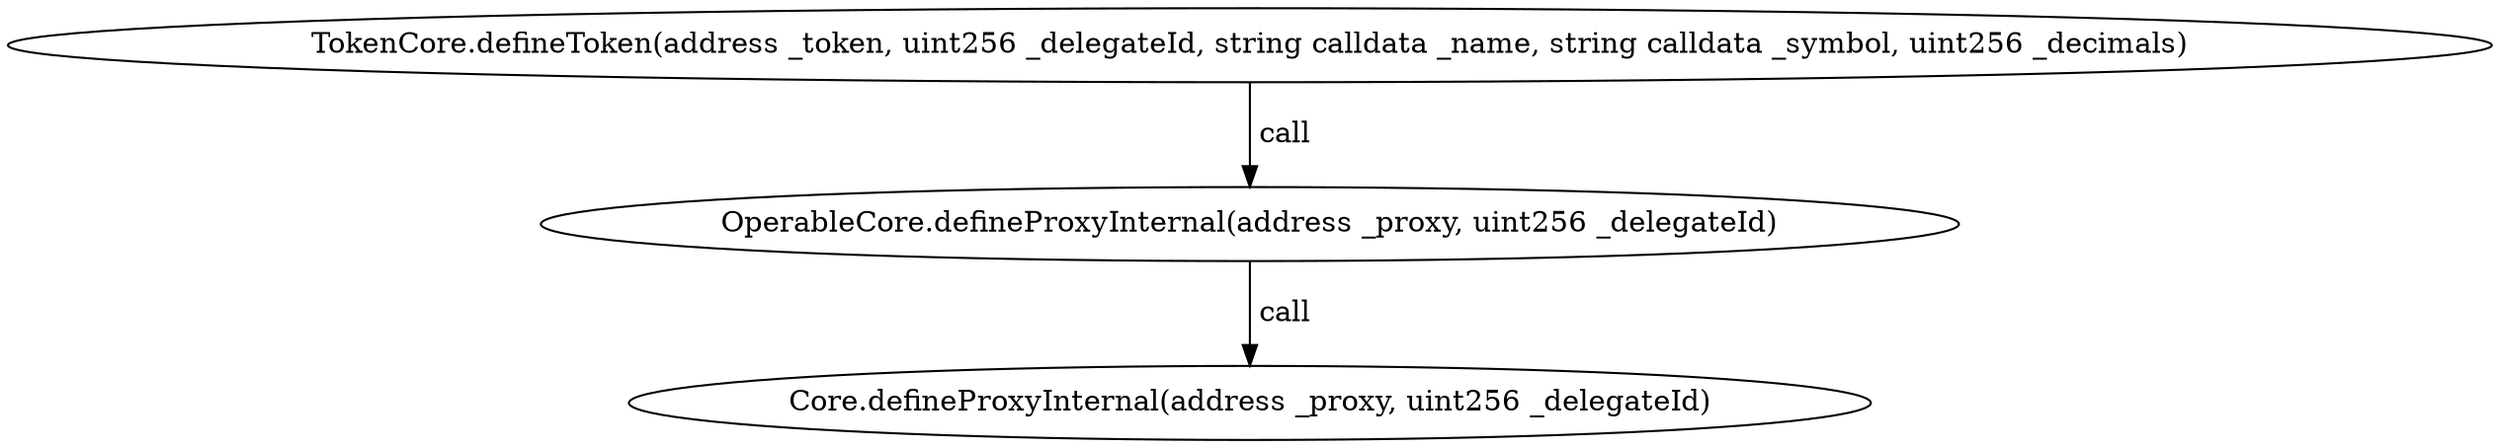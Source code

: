digraph "" {
	graph [bb="0,0,1019.7,213.6"];
	node [label="\N"];
	"TokenCore.defineToken(address _token, uint256 _delegateId, string calldata _name, string calldata _symbol, uint256 _decimals)"	 [height=0.5,
		pos="509.84,195.6",
		width=14.162];
	"OperableCore.defineProxyInternal(address _proxy, uint256 _delegateId)"	 [height=0.5,
		pos="509.84,106.8",
		width=8.1051];
	"TokenCore.defineToken(address _token, uint256 _delegateId, string calldata _name, string calldata _symbol, uint256 _decimals)" -> "OperableCore.defineProxyInternal(address _proxy, uint256 _delegateId)" [key=call,
	label=" call",
	lp="521.7,151.2",
	pos="e,509.84,124.87 509.84,177.2 509.84,165.09 509.84,149.01 509.84,135.27"];
"Core.defineProxyInternal(address _proxy, uint256 _delegateId)" [height=0.5,
	pos="509.84,18",
	width=7.1222];
"OperableCore.defineProxyInternal(address _proxy, uint256 _delegateId)" -> "Core.defineProxyInternal(address _proxy, uint256 _delegateId)" [key=call,
label=" call",
lp="521.7,62.4",
pos="e,509.84,36.072 509.84,88.401 509.84,76.295 509.84,60.208 509.84,46.467"];
}
digraph "" {
	graph [bb="0,0,1019.7,213.6"];
	node [label="\N"];
	"TokenCore.defineToken(address _token, uint256 _delegateId, string calldata _name, string calldata _symbol, uint256 _decimals)"	 [height=0.5,
		pos="509.84,195.6",
		width=14.162];
	"OperableCore.defineProxyInternal(address _proxy, uint256 _delegateId)"	 [height=0.5,
		pos="509.84,106.8",
		width=8.1051];
	"TokenCore.defineToken(address _token, uint256 _delegateId, string calldata _name, string calldata _symbol, uint256 _decimals)" -> "OperableCore.defineProxyInternal(address _proxy, uint256 _delegateId)" [key=call,
	label=" call",
	lp="521.7,151.2",
	pos="e,509.84,124.87 509.84,177.2 509.84,165.09 509.84,149.01 509.84,135.27"];
"Core.defineProxyInternal(address _proxy, uint256 _delegateId)" [height=0.5,
	pos="509.84,18",
	width=7.1222];
"OperableCore.defineProxyInternal(address _proxy, uint256 _delegateId)" -> "Core.defineProxyInternal(address _proxy, uint256 _delegateId)" [key=call,
label=" call",
lp="521.7,62.4",
pos="e,509.84,36.072 509.84,88.401 509.84,76.295 509.84,60.208 509.84,46.467"];
}
digraph "" {
	graph [bb="0,0,1019.7,213.6"];
	node [label="\N"];
	"TokenCore.defineToken(address _token, uint256 _delegateId, string calldata _name, string calldata _symbol, uint256 _decimals)"	 [height=0.5,
		pos="509.84,195.6",
		width=14.162];
	"OperableCore.defineProxyInternal(address _proxy, uint256 _delegateId)"	 [height=0.5,
		pos="509.84,106.8",
		width=8.1051];
	"TokenCore.defineToken(address _token, uint256 _delegateId, string calldata _name, string calldata _symbol, uint256 _decimals)" -> "OperableCore.defineProxyInternal(address _proxy, uint256 _delegateId)" [key=call,
	label=" call",
	lp="521.7,151.2",
	pos="e,509.84,124.87 509.84,177.2 509.84,165.09 509.84,149.01 509.84,135.27"];
"Core.defineProxyInternal(address _proxy, uint256 _delegateId)" [height=0.5,
	pos="509.84,18",
	width=7.1222];
"OperableCore.defineProxyInternal(address _proxy, uint256 _delegateId)" -> "Core.defineProxyInternal(address _proxy, uint256 _delegateId)" [key=call,
label=" call",
lp="521.7,62.4",
pos="e,509.84,36.072 509.84,88.401 509.84,76.295 509.84,60.208 509.84,46.467"];
}
digraph "" {
	graph [bb="0,0,1019.7,213.6"];
	node [label="\N"];
	"TokenCore.defineToken(address _token, uint256 _delegateId, string calldata _name, string calldata _symbol, uint256 _decimals)"	 [height=0.5,
		pos="509.84,195.6",
		width=14.162];
	"OperableCore.defineProxyInternal(address _proxy, uint256 _delegateId)"	 [height=0.5,
		pos="509.84,106.8",
		width=8.1051];
	"TokenCore.defineToken(address _token, uint256 _delegateId, string calldata _name, string calldata _symbol, uint256 _decimals)" -> "OperableCore.defineProxyInternal(address _proxy, uint256 _delegateId)" [key=call,
	label=" call",
	lp="521.7,151.2",
	pos="e,509.84,124.87 509.84,177.2 509.84,165.09 509.84,149.01 509.84,135.27"];
"Core.defineProxyInternal(address _proxy, uint256 _delegateId)" [height=0.5,
	pos="509.84,18",
	width=7.1222];
"OperableCore.defineProxyInternal(address _proxy, uint256 _delegateId)" -> "Core.defineProxyInternal(address _proxy, uint256 _delegateId)" [key=call,
label=" call",
lp="521.7,62.4",
pos="e,509.84,36.072 509.84,88.401 509.84,76.295 509.84,60.208 509.84,46.467"];
}
digraph "" {
	graph [bb="0,0,1019.7,213.6"];
	node [label="\N"];
	"TokenCore.defineToken(address _token, uint256 _delegateId, string calldata _name, string calldata _symbol, uint256 _decimals)"	 [height=0.5,
		pos="509.84,195.6",
		width=14.162];
	"OperableCore.defineProxyInternal(address _proxy, uint256 _delegateId)"	 [height=0.5,
		pos="509.84,106.8",
		width=8.1051];
	"TokenCore.defineToken(address _token, uint256 _delegateId, string calldata _name, string calldata _symbol, uint256 _decimals)" -> "OperableCore.defineProxyInternal(address _proxy, uint256 _delegateId)" [key=call,
	label=" call",
	lp="521.7,151.2",
	pos="e,509.84,124.87 509.84,177.2 509.84,165.09 509.84,149.01 509.84,135.27"];
"Core.defineProxyInternal(address _proxy, uint256 _delegateId)" [height=0.5,
	pos="509.84,18",
	width=7.1222];
"OperableCore.defineProxyInternal(address _proxy, uint256 _delegateId)" -> "Core.defineProxyInternal(address _proxy, uint256 _delegateId)" [key=call,
label=" call",
lp="521.7,62.4",
pos="e,509.84,36.072 509.84,88.401 509.84,76.295 509.84,60.208 509.84,46.467"];
}
